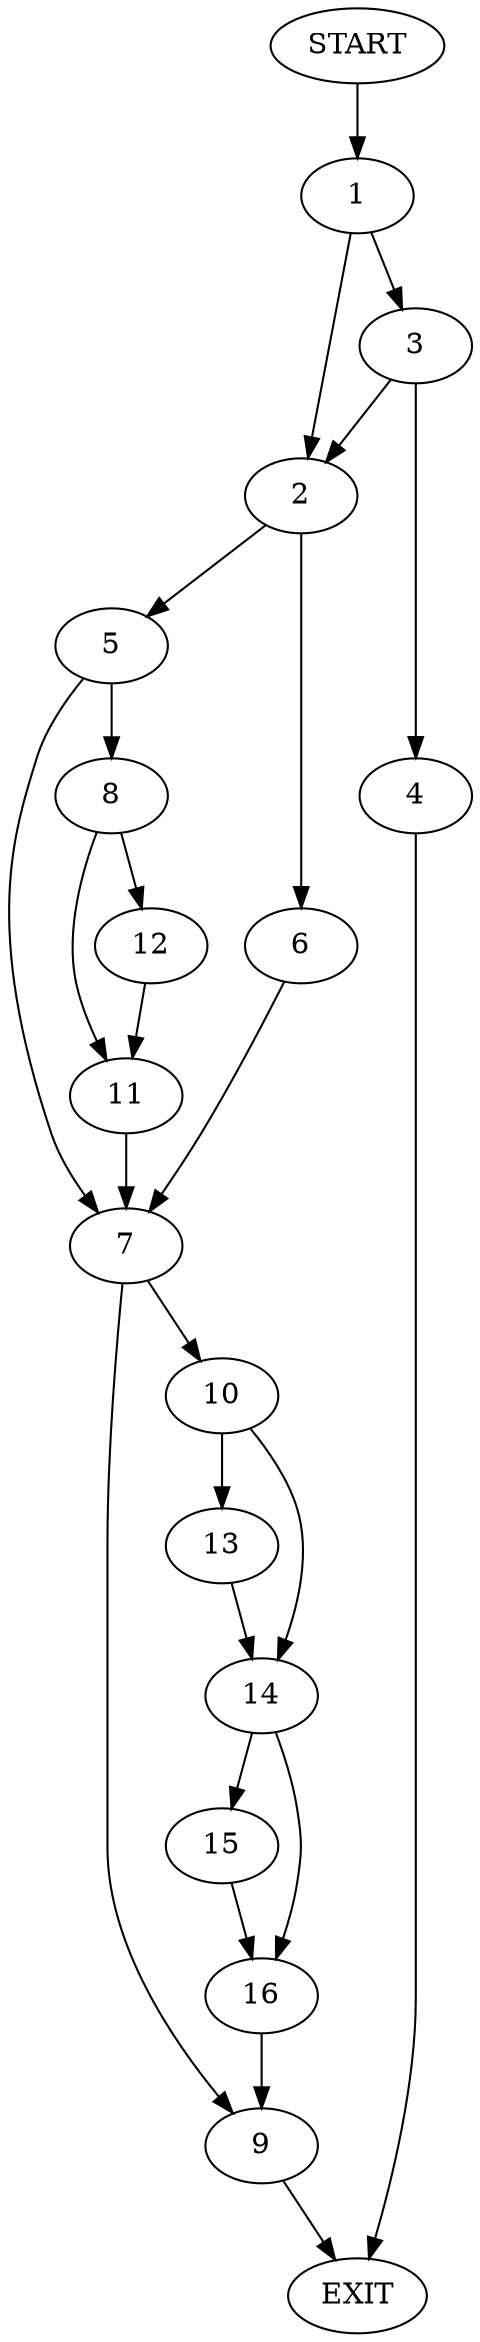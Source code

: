 digraph {
0 [label="START"]
17 [label="EXIT"]
0 -> 1
1 -> 2
1 -> 3
3 -> 2
3 -> 4
2 -> 5
2 -> 6
4 -> 17
6 -> 7
5 -> 8
5 -> 7
7 -> 9
7 -> 10
8 -> 11
8 -> 12
12 -> 11
11 -> 7
9 -> 17
10 -> 13
10 -> 14
13 -> 14
14 -> 15
14 -> 16
15 -> 16
16 -> 9
}
